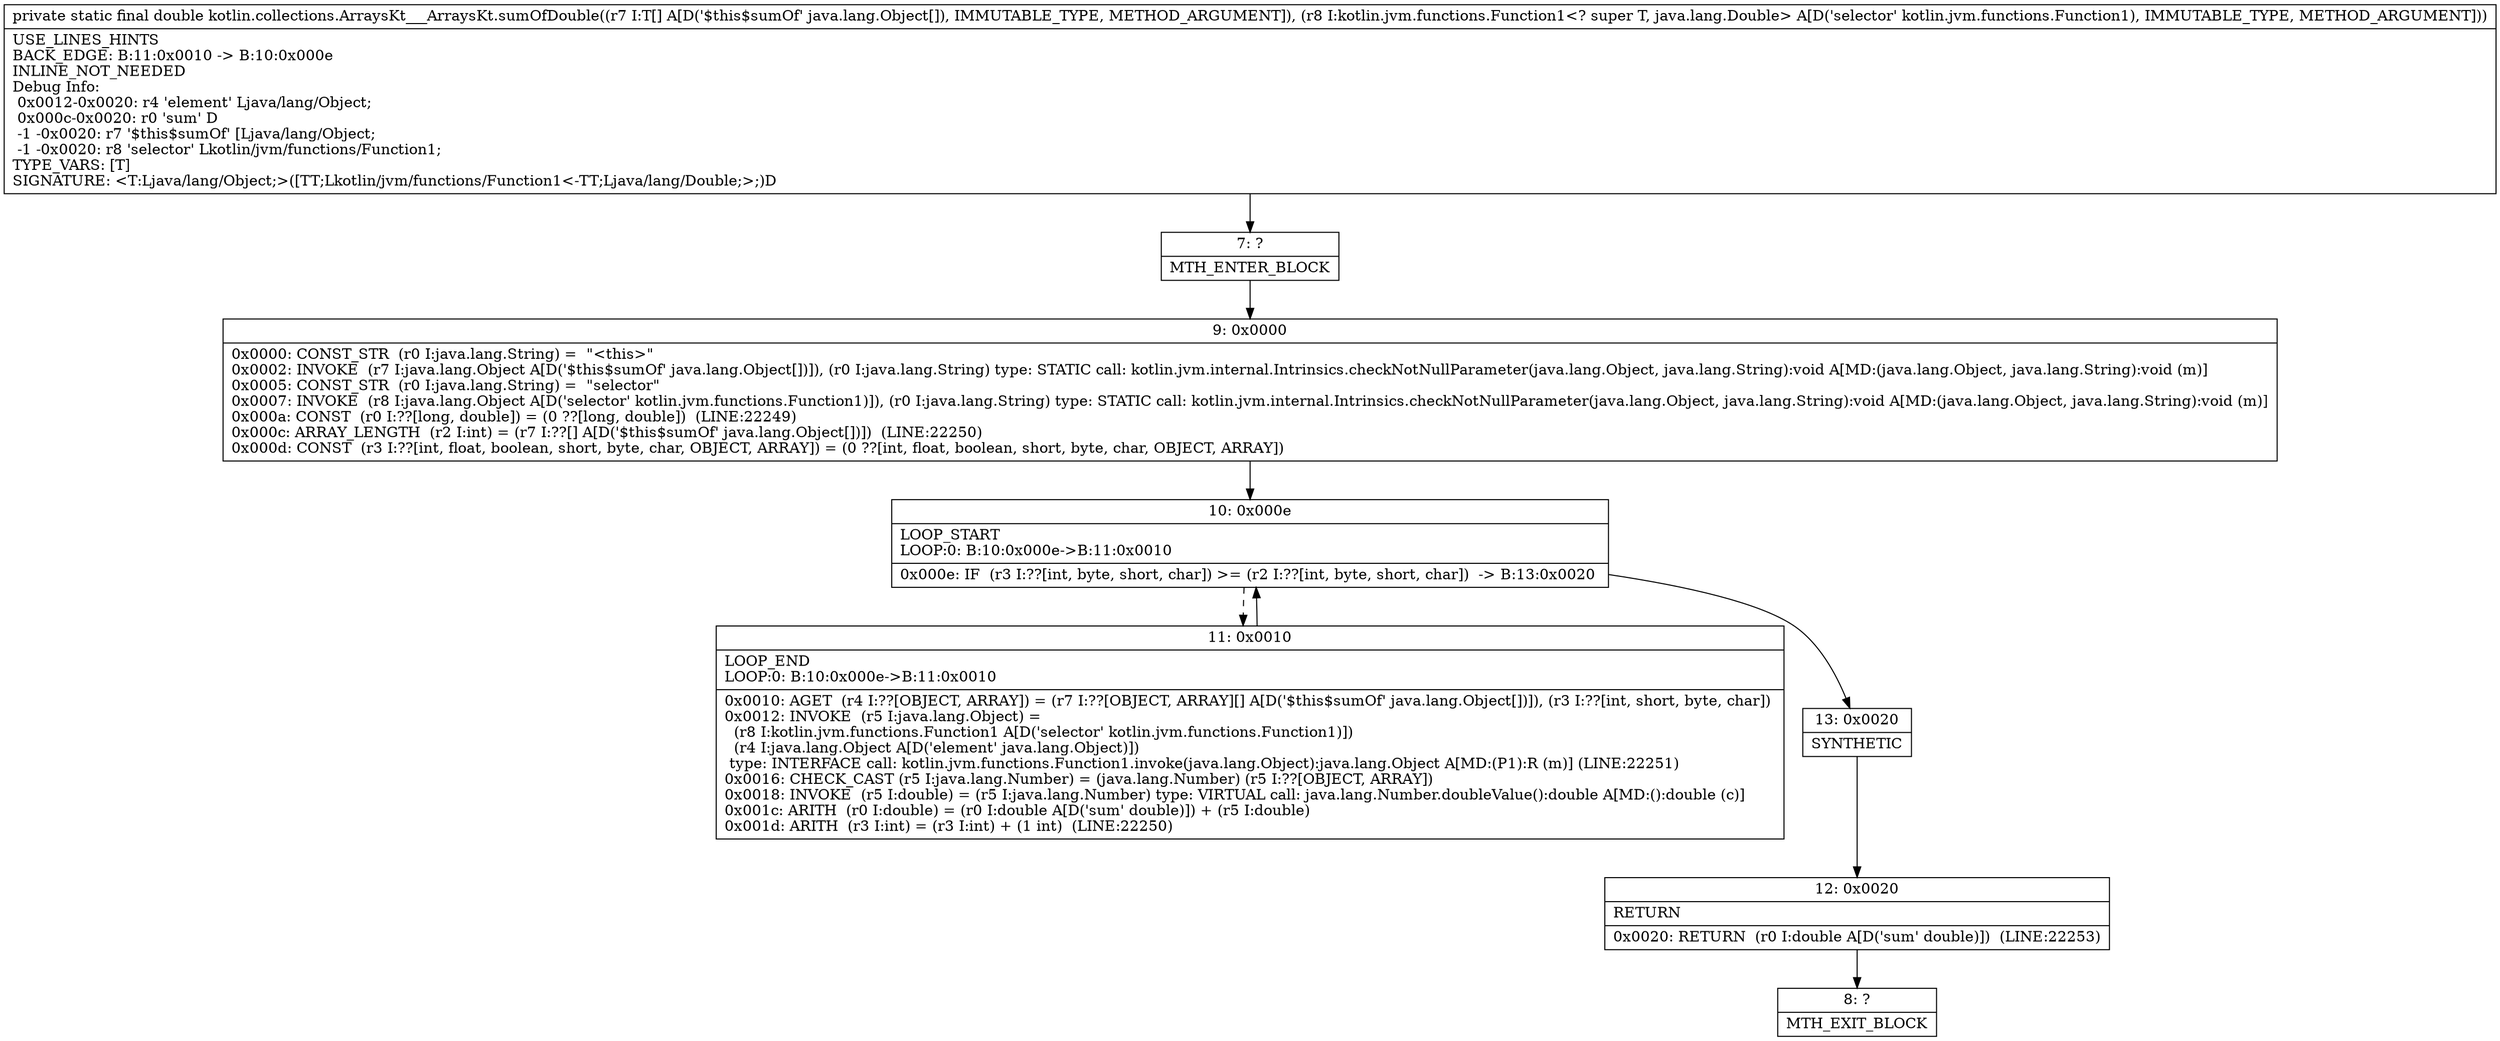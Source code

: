 digraph "CFG forkotlin.collections.ArraysKt___ArraysKt.sumOfDouble([Ljava\/lang\/Object;Lkotlin\/jvm\/functions\/Function1;)D" {
Node_7 [shape=record,label="{7\:\ ?|MTH_ENTER_BLOCK\l}"];
Node_9 [shape=record,label="{9\:\ 0x0000|0x0000: CONST_STR  (r0 I:java.lang.String) =  \"\<this\>\" \l0x0002: INVOKE  (r7 I:java.lang.Object A[D('$this$sumOf' java.lang.Object[])]), (r0 I:java.lang.String) type: STATIC call: kotlin.jvm.internal.Intrinsics.checkNotNullParameter(java.lang.Object, java.lang.String):void A[MD:(java.lang.Object, java.lang.String):void (m)]\l0x0005: CONST_STR  (r0 I:java.lang.String) =  \"selector\" \l0x0007: INVOKE  (r8 I:java.lang.Object A[D('selector' kotlin.jvm.functions.Function1)]), (r0 I:java.lang.String) type: STATIC call: kotlin.jvm.internal.Intrinsics.checkNotNullParameter(java.lang.Object, java.lang.String):void A[MD:(java.lang.Object, java.lang.String):void (m)]\l0x000a: CONST  (r0 I:??[long, double]) = (0 ??[long, double])  (LINE:22249)\l0x000c: ARRAY_LENGTH  (r2 I:int) = (r7 I:??[] A[D('$this$sumOf' java.lang.Object[])])  (LINE:22250)\l0x000d: CONST  (r3 I:??[int, float, boolean, short, byte, char, OBJECT, ARRAY]) = (0 ??[int, float, boolean, short, byte, char, OBJECT, ARRAY]) \l}"];
Node_10 [shape=record,label="{10\:\ 0x000e|LOOP_START\lLOOP:0: B:10:0x000e\-\>B:11:0x0010\l|0x000e: IF  (r3 I:??[int, byte, short, char]) \>= (r2 I:??[int, byte, short, char])  \-\> B:13:0x0020 \l}"];
Node_11 [shape=record,label="{11\:\ 0x0010|LOOP_END\lLOOP:0: B:10:0x000e\-\>B:11:0x0010\l|0x0010: AGET  (r4 I:??[OBJECT, ARRAY]) = (r7 I:??[OBJECT, ARRAY][] A[D('$this$sumOf' java.lang.Object[])]), (r3 I:??[int, short, byte, char]) \l0x0012: INVOKE  (r5 I:java.lang.Object) = \l  (r8 I:kotlin.jvm.functions.Function1 A[D('selector' kotlin.jvm.functions.Function1)])\l  (r4 I:java.lang.Object A[D('element' java.lang.Object)])\l type: INTERFACE call: kotlin.jvm.functions.Function1.invoke(java.lang.Object):java.lang.Object A[MD:(P1):R (m)] (LINE:22251)\l0x0016: CHECK_CAST (r5 I:java.lang.Number) = (java.lang.Number) (r5 I:??[OBJECT, ARRAY]) \l0x0018: INVOKE  (r5 I:double) = (r5 I:java.lang.Number) type: VIRTUAL call: java.lang.Number.doubleValue():double A[MD:():double (c)]\l0x001c: ARITH  (r0 I:double) = (r0 I:double A[D('sum' double)]) + (r5 I:double) \l0x001d: ARITH  (r3 I:int) = (r3 I:int) + (1 int)  (LINE:22250)\l}"];
Node_13 [shape=record,label="{13\:\ 0x0020|SYNTHETIC\l}"];
Node_12 [shape=record,label="{12\:\ 0x0020|RETURN\l|0x0020: RETURN  (r0 I:double A[D('sum' double)])  (LINE:22253)\l}"];
Node_8 [shape=record,label="{8\:\ ?|MTH_EXIT_BLOCK\l}"];
MethodNode[shape=record,label="{private static final double kotlin.collections.ArraysKt___ArraysKt.sumOfDouble((r7 I:T[] A[D('$this$sumOf' java.lang.Object[]), IMMUTABLE_TYPE, METHOD_ARGUMENT]), (r8 I:kotlin.jvm.functions.Function1\<? super T, java.lang.Double\> A[D('selector' kotlin.jvm.functions.Function1), IMMUTABLE_TYPE, METHOD_ARGUMENT]))  | USE_LINES_HINTS\lBACK_EDGE: B:11:0x0010 \-\> B:10:0x000e\lINLINE_NOT_NEEDED\lDebug Info:\l  0x0012\-0x0020: r4 'element' Ljava\/lang\/Object;\l  0x000c\-0x0020: r0 'sum' D\l  \-1 \-0x0020: r7 '$this$sumOf' [Ljava\/lang\/Object;\l  \-1 \-0x0020: r8 'selector' Lkotlin\/jvm\/functions\/Function1;\lTYPE_VARS: [T]\lSIGNATURE: \<T:Ljava\/lang\/Object;\>([TT;Lkotlin\/jvm\/functions\/Function1\<\-TT;Ljava\/lang\/Double;\>;)D\l}"];
MethodNode -> Node_7;Node_7 -> Node_9;
Node_9 -> Node_10;
Node_10 -> Node_11[style=dashed];
Node_10 -> Node_13;
Node_11 -> Node_10;
Node_13 -> Node_12;
Node_12 -> Node_8;
}

